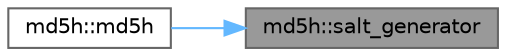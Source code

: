 digraph "md5h::salt_generator"
{
 // LATEX_PDF_SIZE
  bgcolor="transparent";
  edge [fontname=Helvetica,fontsize=10,labelfontname=Helvetica,labelfontsize=10];
  node [fontname=Helvetica,fontsize=10,shape=box,height=0.2,width=0.4];
  rankdir="RL";
  Node1 [id="Node000001",label="md5h::salt_generator",height=0.2,width=0.4,color="gray40", fillcolor="grey60", style="filled", fontcolor="black",tooltip="Генератор соли"];
  Node1 -> Node2 [id="edge1_Node000001_Node000002",dir="back",color="steelblue1",style="solid",tooltip=" "];
  Node2 [id="Node000002",label="md5h::md5h",height=0.2,width=0.4,color="grey40", fillcolor="white", style="filled",URL="$classmd5h.html#aeeb838bd7f6ddffd068149a6e8bc71c9",tooltip="конструктор класса"];
}
